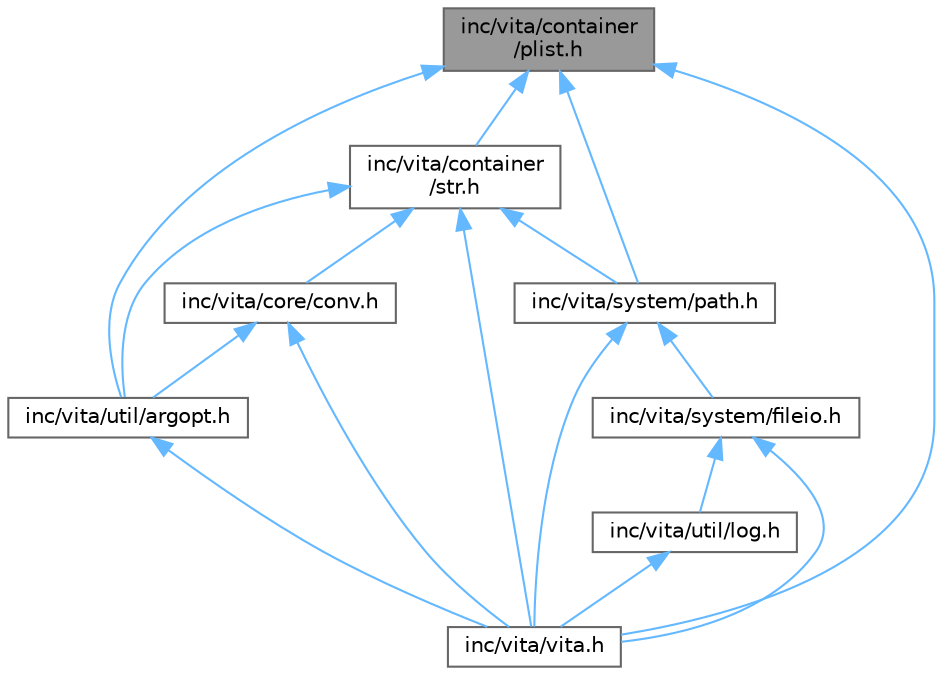 digraph "inc/vita/container/plist.h"
{
 // LATEX_PDF_SIZE
  bgcolor="transparent";
  edge [fontname=Helvetica,fontsize=10,labelfontname=Helvetica,labelfontsize=10];
  node [fontname=Helvetica,fontsize=10,shape=box,height=0.2,width=0.4];
  Node1 [label="inc/vita/container\l/plist.h",height=0.2,width=0.4,color="gray40", fillcolor="grey60", style="filled", fontcolor="black",tooltip=" "];
  Node1 -> Node2 [dir="back",color="steelblue1",style="solid"];
  Node2 [label="inc/vita/container\l/str.h",height=0.2,width=0.4,color="grey40", fillcolor="white", style="filled",URL="$str_8h.html",tooltip=" "];
  Node2 -> Node3 [dir="back",color="steelblue1",style="solid"];
  Node3 [label="inc/vita/core/conv.h",height=0.2,width=0.4,color="grey40", fillcolor="white", style="filled",URL="$conv_8h.html",tooltip=" "];
  Node3 -> Node4 [dir="back",color="steelblue1",style="solid"];
  Node4 [label="inc/vita/util/argopt.h",height=0.2,width=0.4,color="grey40", fillcolor="white", style="filled",URL="$argopt_8h.html",tooltip=" "];
  Node4 -> Node5 [dir="back",color="steelblue1",style="solid"];
  Node5 [label="inc/vita/vita.h",height=0.2,width=0.4,color="grey40", fillcolor="white", style="filled",URL="$vita_8h.html",tooltip=" "];
  Node3 -> Node5 [dir="back",color="steelblue1",style="solid"];
  Node2 -> Node6 [dir="back",color="steelblue1",style="solid"];
  Node6 [label="inc/vita/system/path.h",height=0.2,width=0.4,color="grey40", fillcolor="white", style="filled",URL="$path_8h.html",tooltip=" "];
  Node6 -> Node7 [dir="back",color="steelblue1",style="solid"];
  Node7 [label="inc/vita/system/fileio.h",height=0.2,width=0.4,color="grey40", fillcolor="white", style="filled",URL="$fileio_8h.html",tooltip=" "];
  Node7 -> Node8 [dir="back",color="steelblue1",style="solid"];
  Node8 [label="inc/vita/util/log.h",height=0.2,width=0.4,color="grey40", fillcolor="white", style="filled",URL="$log_8h.html",tooltip=" "];
  Node8 -> Node5 [dir="back",color="steelblue1",style="solid"];
  Node7 -> Node5 [dir="back",color="steelblue1",style="solid"];
  Node6 -> Node5 [dir="back",color="steelblue1",style="solid"];
  Node2 -> Node4 [dir="back",color="steelblue1",style="solid"];
  Node2 -> Node5 [dir="back",color="steelblue1",style="solid"];
  Node1 -> Node6 [dir="back",color="steelblue1",style="solid"];
  Node1 -> Node4 [dir="back",color="steelblue1",style="solid"];
  Node1 -> Node5 [dir="back",color="steelblue1",style="solid"];
}
